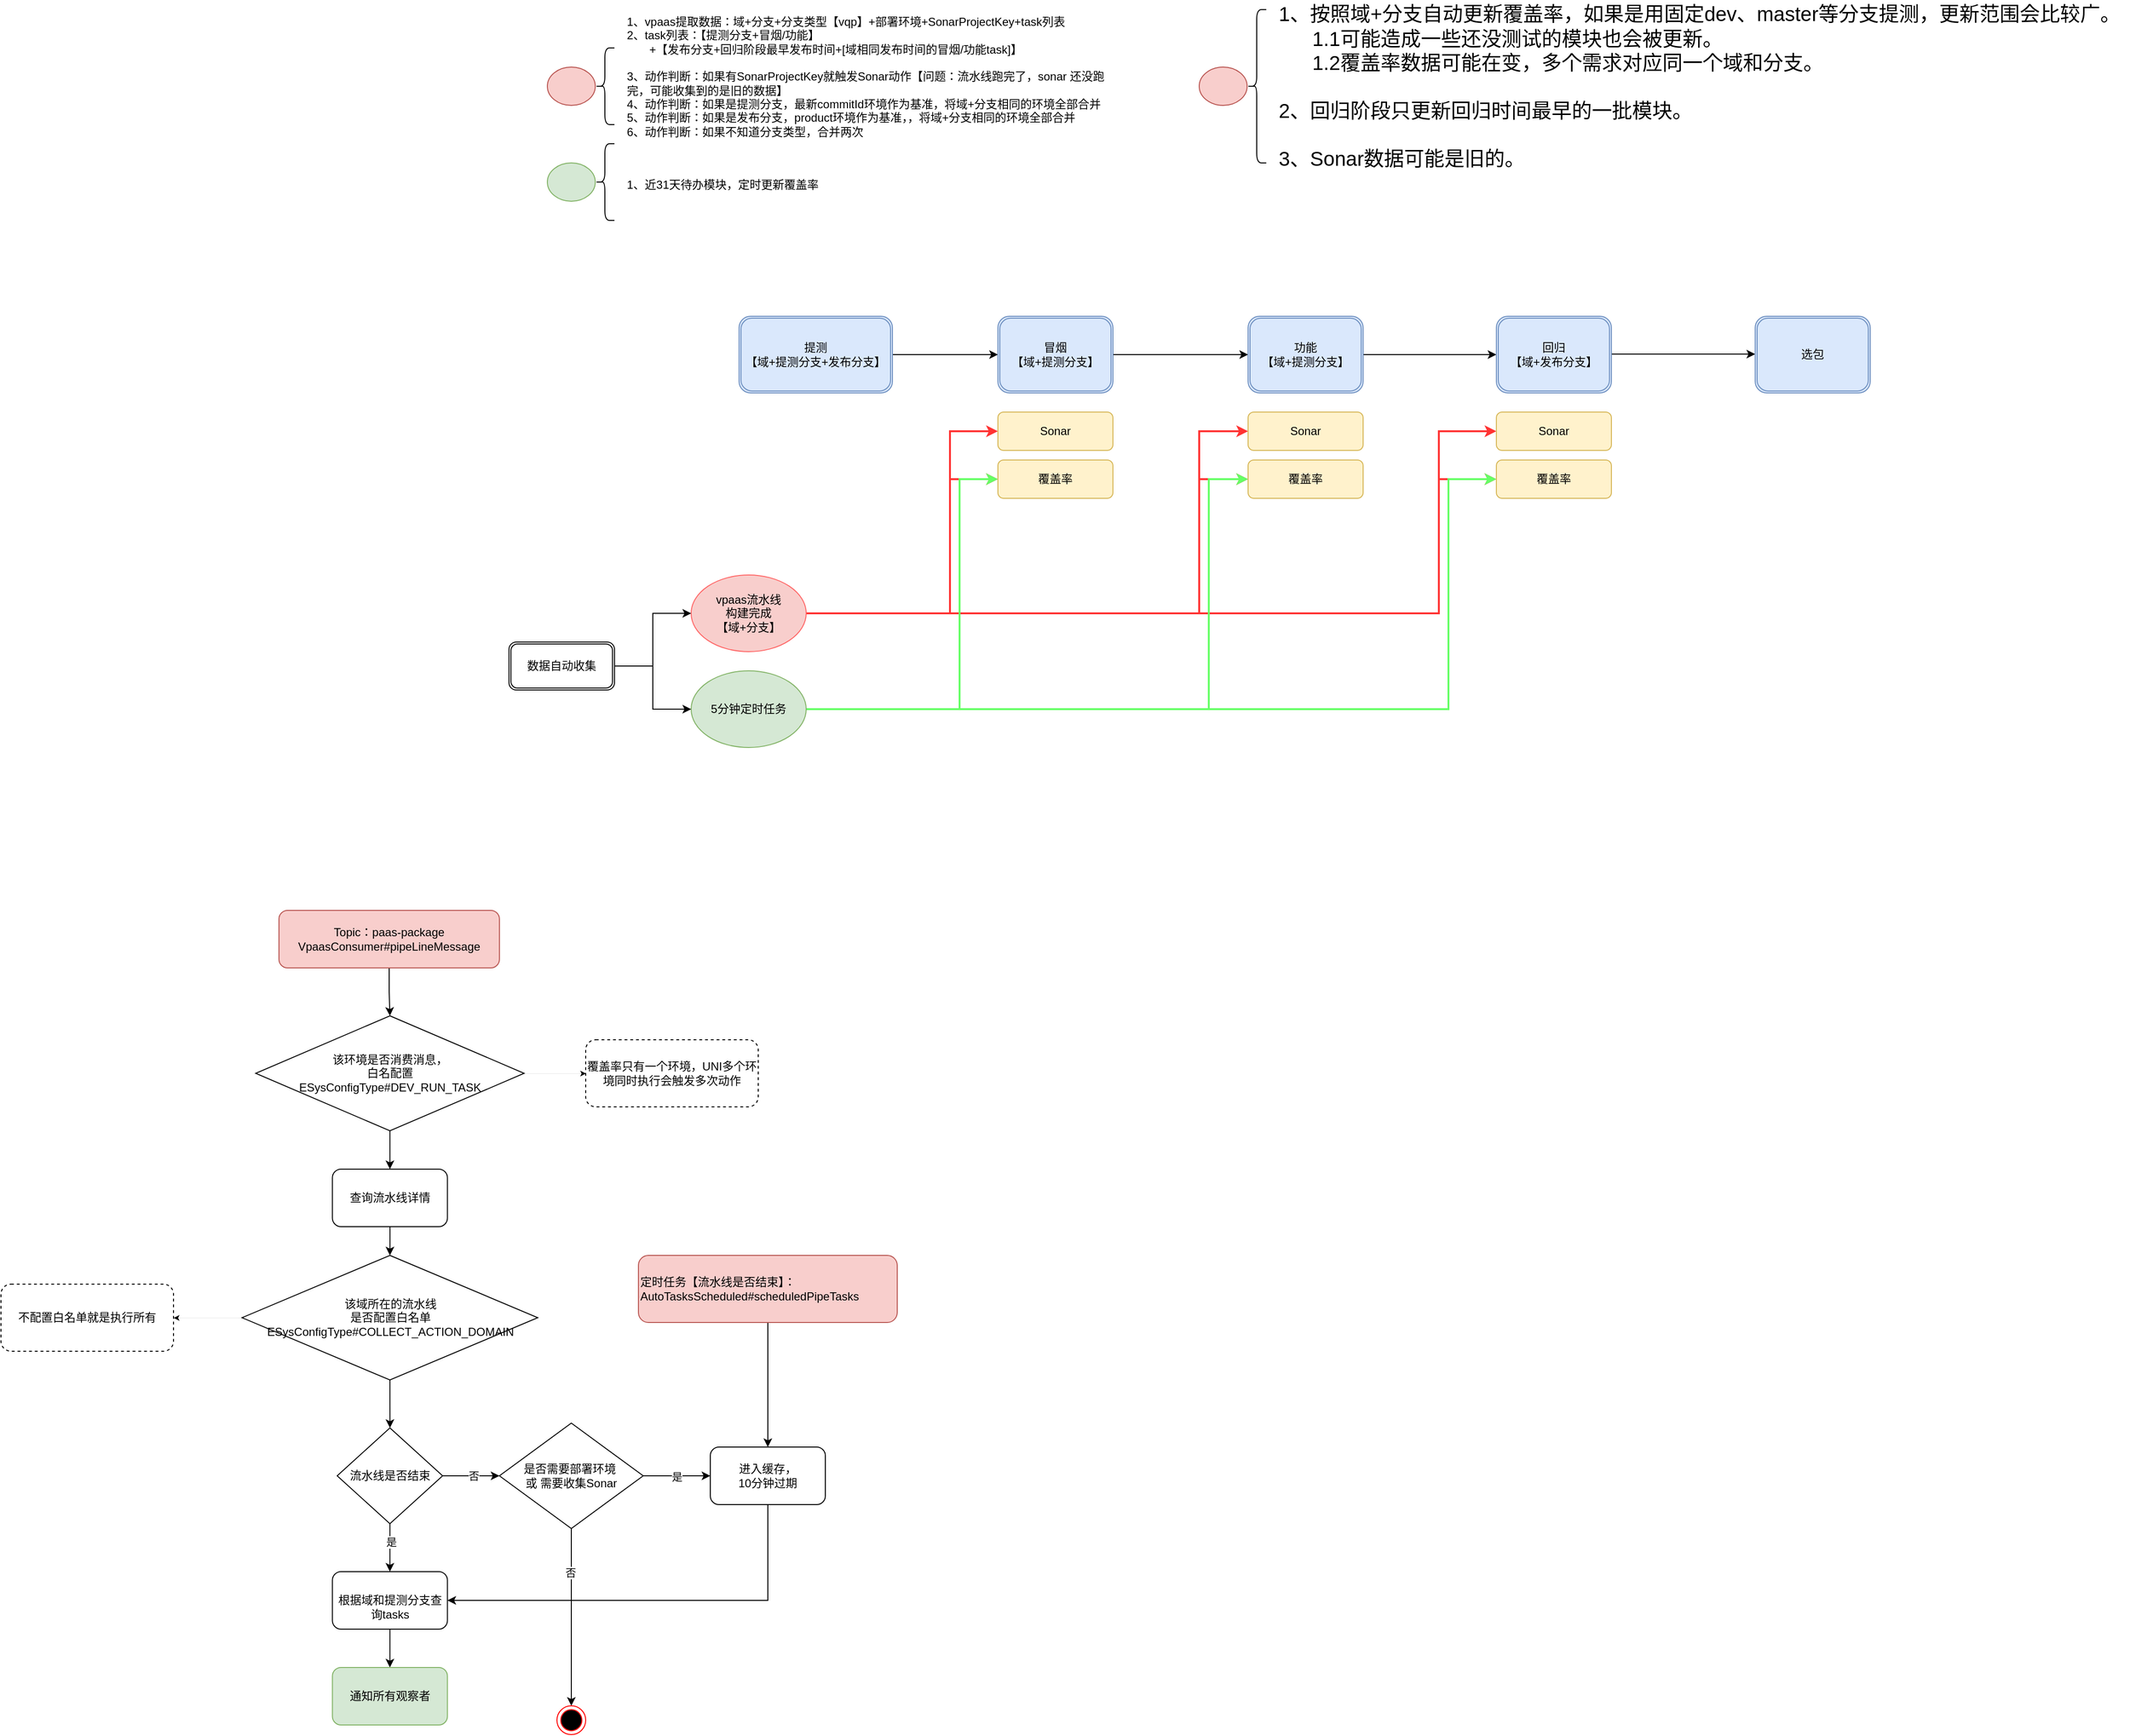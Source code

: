 <mxfile version="24.7.12">
  <diagram name="第 1 页" id="VxHALeBs2BCOJVHT1nt_">
    <mxGraphModel dx="3088" dy="746" grid="1" gridSize="10" guides="1" tooltips="1" connect="1" arrows="1" fold="1" page="1" pageScale="1" pageWidth="1654" pageHeight="1169" math="0" shadow="0">
      <root>
        <mxCell id="0" />
        <mxCell id="1" parent="0" />
        <mxCell id="tMMxIuNE6PGJ_qNbsWa4-6" style="edgeStyle=orthogonalEdgeStyle;rounded=0;orthogonalLoop=1;jettySize=auto;html=1;exitX=1;exitY=0.5;exitDx=0;exitDy=0;entryX=0;entryY=0.5;entryDx=0;entryDy=0;" parent="1" source="tMMxIuNE6PGJ_qNbsWa4-1" target="tMMxIuNE6PGJ_qNbsWa4-2" edge="1">
          <mxGeometry relative="1" as="geometry" />
        </mxCell>
        <mxCell id="tMMxIuNE6PGJ_qNbsWa4-1" value="提测&lt;div&gt;【域+提测分支+发布分支】&lt;/div&gt;" style="shape=ext;double=1;rounded=1;whiteSpace=wrap;html=1;fillColor=#dae8fc;strokeColor=#6c8ebf;" parent="1" vertex="1">
          <mxGeometry x="-440" y="420" width="160" height="80" as="geometry" />
        </mxCell>
        <mxCell id="tMMxIuNE6PGJ_qNbsWa4-7" style="edgeStyle=orthogonalEdgeStyle;rounded=0;orthogonalLoop=1;jettySize=auto;html=1;exitX=1;exitY=0.5;exitDx=0;exitDy=0;entryX=0;entryY=0.5;entryDx=0;entryDy=0;" parent="1" source="tMMxIuNE6PGJ_qNbsWa4-2" target="tMMxIuNE6PGJ_qNbsWa4-3" edge="1">
          <mxGeometry relative="1" as="geometry" />
        </mxCell>
        <mxCell id="tMMxIuNE6PGJ_qNbsWa4-2" value="冒烟&lt;div&gt;【域+提测分支】&lt;/div&gt;" style="shape=ext;double=1;rounded=1;whiteSpace=wrap;html=1;fillColor=#dae8fc;strokeColor=#6c8ebf;" parent="1" vertex="1">
          <mxGeometry x="-170" y="420" width="120" height="80" as="geometry" />
        </mxCell>
        <mxCell id="tMMxIuNE6PGJ_qNbsWa4-8" style="edgeStyle=orthogonalEdgeStyle;rounded=0;orthogonalLoop=1;jettySize=auto;html=1;exitX=1;exitY=0.5;exitDx=0;exitDy=0;entryX=0;entryY=0.5;entryDx=0;entryDy=0;" parent="1" source="tMMxIuNE6PGJ_qNbsWa4-3" target="tMMxIuNE6PGJ_qNbsWa4-4" edge="1">
          <mxGeometry relative="1" as="geometry" />
        </mxCell>
        <mxCell id="tMMxIuNE6PGJ_qNbsWa4-3" value="功能&lt;div&gt;【域+提测分支】&lt;/div&gt;" style="shape=ext;double=1;rounded=1;whiteSpace=wrap;html=1;fillColor=#dae8fc;strokeColor=#6c8ebf;" parent="1" vertex="1">
          <mxGeometry x="91" y="420" width="120" height="80" as="geometry" />
        </mxCell>
        <mxCell id="tMMxIuNE6PGJ_qNbsWa4-9" style="edgeStyle=orthogonalEdgeStyle;rounded=0;orthogonalLoop=1;jettySize=auto;html=1;exitX=1;exitY=0.5;exitDx=0;exitDy=0;entryX=0;entryY=0.5;entryDx=0;entryDy=0;" parent="1" edge="1">
          <mxGeometry relative="1" as="geometry">
            <mxPoint x="470" y="459.5" as="sourcePoint" />
            <mxPoint x="620" y="459.5" as="targetPoint" />
          </mxGeometry>
        </mxCell>
        <mxCell id="tMMxIuNE6PGJ_qNbsWa4-4" value="回归&lt;div&gt;【域+发布分支】&lt;/div&gt;" style="shape=ext;double=1;rounded=1;whiteSpace=wrap;html=1;fillColor=#dae8fc;strokeColor=#6c8ebf;" parent="1" vertex="1">
          <mxGeometry x="350" y="420" width="120" height="80" as="geometry" />
        </mxCell>
        <mxCell id="tMMxIuNE6PGJ_qNbsWa4-5" value="选包" style="shape=ext;double=1;rounded=1;whiteSpace=wrap;html=1;fillColor=#dae8fc;strokeColor=#6c8ebf;" parent="1" vertex="1">
          <mxGeometry x="620" y="420" width="120" height="80" as="geometry" />
        </mxCell>
        <mxCell id="cPDUq427SXMiCiDInlh4-6" style="edgeStyle=orthogonalEdgeStyle;rounded=0;orthogonalLoop=1;jettySize=auto;html=1;entryX=0;entryY=0.5;entryDx=0;entryDy=0;strokeColor=#FF3333;strokeWidth=2;" parent="1" source="tMMxIuNE6PGJ_qNbsWa4-11" target="tMMxIuNE6PGJ_qNbsWa4-25" edge="1">
          <mxGeometry relative="1" as="geometry">
            <Array as="points">
              <mxPoint x="-220" y="730" />
              <mxPoint x="-220" y="540" />
            </Array>
          </mxGeometry>
        </mxCell>
        <mxCell id="cPDUq427SXMiCiDInlh4-8" style="edgeStyle=orthogonalEdgeStyle;rounded=0;orthogonalLoop=1;jettySize=auto;html=1;entryX=0;entryY=0.5;entryDx=0;entryDy=0;strokeColor=#FF3333;strokeWidth=2;" parent="1" source="tMMxIuNE6PGJ_qNbsWa4-11" target="tMMxIuNE6PGJ_qNbsWa4-24" edge="1">
          <mxGeometry relative="1" as="geometry">
            <Array as="points">
              <mxPoint x="-220" y="730" />
              <mxPoint x="-220" y="590" />
            </Array>
          </mxGeometry>
        </mxCell>
        <mxCell id="cPDUq427SXMiCiDInlh4-9" style="edgeStyle=orthogonalEdgeStyle;rounded=0;orthogonalLoop=1;jettySize=auto;html=1;entryX=0;entryY=0.5;entryDx=0;entryDy=0;strokeWidth=2;strokeColor=#FF3333;" parent="1" source="tMMxIuNE6PGJ_qNbsWa4-11" target="cPDUq427SXMiCiDInlh4-2" edge="1">
          <mxGeometry relative="1" as="geometry">
            <mxPoint x="10" y="700" as="targetPoint" />
            <Array as="points">
              <mxPoint x="40" y="730" />
              <mxPoint x="40" y="540" />
            </Array>
          </mxGeometry>
        </mxCell>
        <mxCell id="cPDUq427SXMiCiDInlh4-10" style="edgeStyle=orthogonalEdgeStyle;rounded=0;orthogonalLoop=1;jettySize=auto;html=1;entryX=0;entryY=0.5;entryDx=0;entryDy=0;strokeWidth=2;strokeColor=#FF3333;" parent="1" source="tMMxIuNE6PGJ_qNbsWa4-11" target="cPDUq427SXMiCiDInlh4-1" edge="1">
          <mxGeometry relative="1" as="geometry">
            <Array as="points">
              <mxPoint x="40" y="730" />
              <mxPoint x="40" y="590" />
            </Array>
          </mxGeometry>
        </mxCell>
        <mxCell id="cPDUq427SXMiCiDInlh4-11" style="edgeStyle=orthogonalEdgeStyle;rounded=0;orthogonalLoop=1;jettySize=auto;html=1;entryX=0;entryY=0.5;entryDx=0;entryDy=0;strokeColor=#FF3333;strokeWidth=2;" parent="1" source="tMMxIuNE6PGJ_qNbsWa4-11" target="cPDUq427SXMiCiDInlh4-4" edge="1">
          <mxGeometry relative="1" as="geometry">
            <Array as="points">
              <mxPoint x="290" y="730" />
              <mxPoint x="290" y="540" />
            </Array>
          </mxGeometry>
        </mxCell>
        <mxCell id="cPDUq427SXMiCiDInlh4-12" style="edgeStyle=orthogonalEdgeStyle;rounded=0;orthogonalLoop=1;jettySize=auto;html=1;entryX=0;entryY=0.5;entryDx=0;entryDy=0;strokeColor=#FF3333;strokeWidth=2;" parent="1" source="tMMxIuNE6PGJ_qNbsWa4-11" target="cPDUq427SXMiCiDInlh4-3" edge="1">
          <mxGeometry relative="1" as="geometry">
            <Array as="points">
              <mxPoint x="290" y="730" />
              <mxPoint x="290" y="590" />
            </Array>
          </mxGeometry>
        </mxCell>
        <mxCell id="tMMxIuNE6PGJ_qNbsWa4-11" value="vpaas流水线&lt;div&gt;构建完成&lt;/div&gt;&lt;div&gt;【域+分支】&lt;/div&gt;" style="ellipse;whiteSpace=wrap;html=1;fillColor=#f8cecc;strokeColor=#FF6666;" parent="1" vertex="1">
          <mxGeometry x="-490" y="690" width="120" height="80" as="geometry" />
        </mxCell>
        <mxCell id="tMMxIuNE6PGJ_qNbsWa4-24" value="覆盖率" style="rounded=1;whiteSpace=wrap;html=1;fillColor=#fff2cc;strokeColor=#d6b656;" parent="1" vertex="1">
          <mxGeometry x="-170" y="570" width="120" height="40" as="geometry" />
        </mxCell>
        <mxCell id="tMMxIuNE6PGJ_qNbsWa4-25" value="Sonar" style="rounded=1;whiteSpace=wrap;html=1;fillColor=#fff2cc;strokeColor=#d6b656;" parent="1" vertex="1">
          <mxGeometry x="-170" y="520" width="120" height="40" as="geometry" />
        </mxCell>
        <mxCell id="cPDUq427SXMiCiDInlh4-1" value="覆盖率" style="rounded=1;whiteSpace=wrap;html=1;fillColor=#fff2cc;strokeColor=#d6b656;" parent="1" vertex="1">
          <mxGeometry x="91" y="570" width="120" height="40" as="geometry" />
        </mxCell>
        <mxCell id="cPDUq427SXMiCiDInlh4-2" value="Sonar" style="rounded=1;whiteSpace=wrap;html=1;fillColor=#fff2cc;strokeColor=#d6b656;" parent="1" vertex="1">
          <mxGeometry x="91" y="520" width="120" height="40" as="geometry" />
        </mxCell>
        <mxCell id="cPDUq427SXMiCiDInlh4-3" value="覆盖率" style="rounded=1;whiteSpace=wrap;html=1;fillColor=#fff2cc;strokeColor=#d6b656;" parent="1" vertex="1">
          <mxGeometry x="350" y="570" width="120" height="40" as="geometry" />
        </mxCell>
        <mxCell id="cPDUq427SXMiCiDInlh4-4" value="Sonar" style="rounded=1;whiteSpace=wrap;html=1;fillColor=#fff2cc;strokeColor=#d6b656;" parent="1" vertex="1">
          <mxGeometry x="350" y="520" width="120" height="40" as="geometry" />
        </mxCell>
        <mxCell id="cPDUq427SXMiCiDInlh4-14" style="edgeStyle=orthogonalEdgeStyle;rounded=0;orthogonalLoop=1;jettySize=auto;html=1;entryX=0;entryY=0.5;entryDx=0;entryDy=0;strokeWidth=2;strokeColor=#66FF66;" parent="1" source="cPDUq427SXMiCiDInlh4-13" target="tMMxIuNE6PGJ_qNbsWa4-24" edge="1">
          <mxGeometry relative="1" as="geometry">
            <Array as="points">
              <mxPoint x="-210" y="830" />
              <mxPoint x="-210" y="590" />
            </Array>
          </mxGeometry>
        </mxCell>
        <mxCell id="cPDUq427SXMiCiDInlh4-15" style="edgeStyle=orthogonalEdgeStyle;rounded=0;orthogonalLoop=1;jettySize=auto;html=1;entryX=0;entryY=0.5;entryDx=0;entryDy=0;strokeWidth=2;strokeColor=#66FF66;" parent="1" source="cPDUq427SXMiCiDInlh4-13" target="cPDUq427SXMiCiDInlh4-1" edge="1">
          <mxGeometry relative="1" as="geometry">
            <Array as="points">
              <mxPoint x="50" y="830" />
              <mxPoint x="50" y="590" />
            </Array>
          </mxGeometry>
        </mxCell>
        <mxCell id="cPDUq427SXMiCiDInlh4-16" style="edgeStyle=orthogonalEdgeStyle;rounded=0;orthogonalLoop=1;jettySize=auto;html=1;entryX=0;entryY=0.5;entryDx=0;entryDy=0;strokeColor=#66FF66;strokeWidth=2;" parent="1" source="cPDUq427SXMiCiDInlh4-13" target="cPDUq427SXMiCiDInlh4-3" edge="1">
          <mxGeometry relative="1" as="geometry">
            <Array as="points">
              <mxPoint x="300" y="830" />
              <mxPoint x="300" y="590" />
            </Array>
          </mxGeometry>
        </mxCell>
        <mxCell id="cPDUq427SXMiCiDInlh4-13" value="5分钟定时任务" style="ellipse;whiteSpace=wrap;html=1;fillColor=#d5e8d4;strokeColor=#82b366;" parent="1" vertex="1">
          <mxGeometry x="-490" y="790" width="120" height="80" as="geometry" />
        </mxCell>
        <mxCell id="cPDUq427SXMiCiDInlh4-18" style="edgeStyle=orthogonalEdgeStyle;rounded=0;orthogonalLoop=1;jettySize=auto;html=1;entryX=0;entryY=0.5;entryDx=0;entryDy=0;" parent="1" source="cPDUq427SXMiCiDInlh4-17" target="tMMxIuNE6PGJ_qNbsWa4-11" edge="1">
          <mxGeometry relative="1" as="geometry" />
        </mxCell>
        <mxCell id="cPDUq427SXMiCiDInlh4-19" style="edgeStyle=orthogonalEdgeStyle;rounded=0;orthogonalLoop=1;jettySize=auto;html=1;entryX=0;entryY=0.5;entryDx=0;entryDy=0;" parent="1" source="cPDUq427SXMiCiDInlh4-17" target="cPDUq427SXMiCiDInlh4-13" edge="1">
          <mxGeometry relative="1" as="geometry" />
        </mxCell>
        <mxCell id="cPDUq427SXMiCiDInlh4-17" value="数据自动收集" style="shape=ext;double=1;rounded=1;whiteSpace=wrap;html=1;" parent="1" vertex="1">
          <mxGeometry x="-680" y="760" width="110" height="50" as="geometry" />
        </mxCell>
        <mxCell id="cPDUq427SXMiCiDInlh4-20" value="" style="ellipse;whiteSpace=wrap;html=1;fillColor=#f8cecc;strokeColor=#b85450;" parent="1" vertex="1">
          <mxGeometry x="-640" y="160" width="50" height="40" as="geometry" />
        </mxCell>
        <mxCell id="cPDUq427SXMiCiDInlh4-21" value="" style="shape=curlyBracket;whiteSpace=wrap;html=1;rounded=1;labelPosition=left;verticalLabelPosition=middle;align=right;verticalAlign=middle;" parent="1" vertex="1">
          <mxGeometry x="-590" y="140" width="20" height="80" as="geometry" />
        </mxCell>
        <mxCell id="cPDUq427SXMiCiDInlh4-22" value="1、vpaas提取数据：域+分支+分支类型【vqp】+部署环境+SonarProjectKey+task列表&lt;div&gt;2、task列表：【提测分支+冒烟/功能】&lt;/div&gt;&lt;div&gt;&amp;nbsp; &amp;nbsp; &amp;nbsp; &amp;nbsp;+【发布分支+回归阶段最早发布时间+[域相同发布时间的冒烟/功能task]】&lt;/div&gt;&lt;div&gt;&lt;br&gt;&lt;/div&gt;&lt;div&gt;3、动作判断：如果有SonarProjectKey就触发Sonar动作【问题：流水线跑完了，sonar 还没跑完，可能收集到的是旧的数据】&lt;/div&gt;&lt;div&gt;4、动作判断：如果是提测分支，最新commitId环境作为基准，将域+分支相同的环境全部合并&lt;/div&gt;&lt;div&gt;5、动作判断：如果是发布分支，product环境作为基准，&lt;span style=&quot;background-color: initial;&quot;&gt;，将域+分支相同的环境全部合并&lt;/span&gt;&lt;/div&gt;&lt;div&gt;&lt;span style=&quot;background-color: initial;&quot;&gt;6、动作判断：如果不知道分支类型，合并两次&lt;/span&gt;&lt;/div&gt;" style="text;html=1;align=left;verticalAlign=middle;whiteSpace=wrap;rounded=0;" parent="1" vertex="1">
          <mxGeometry x="-559" y="110" width="519" height="120" as="geometry" />
        </mxCell>
        <mxCell id="cPDUq427SXMiCiDInlh4-23" value="" style="ellipse;whiteSpace=wrap;html=1;fillColor=#d5e8d4;strokeColor=#82b366;" parent="1" vertex="1">
          <mxGeometry x="-640" y="260" width="50" height="40" as="geometry" />
        </mxCell>
        <mxCell id="cPDUq427SXMiCiDInlh4-24" value="" style="shape=curlyBracket;whiteSpace=wrap;html=1;rounded=1;labelPosition=left;verticalLabelPosition=middle;align=right;verticalAlign=middle;" parent="1" vertex="1">
          <mxGeometry x="-590" y="240" width="20" height="80" as="geometry" />
        </mxCell>
        <mxCell id="cPDUq427SXMiCiDInlh4-25" value="&lt;br&gt;&lt;div&gt;1、近31天待办模块，定时更新覆盖率&lt;/div&gt;" style="text;html=1;align=left;verticalAlign=middle;whiteSpace=wrap;rounded=0;" parent="1" vertex="1">
          <mxGeometry x="-559" y="240" width="479" height="70" as="geometry" />
        </mxCell>
        <mxCell id="cPDUq427SXMiCiDInlh4-26" value="" style="ellipse;whiteSpace=wrap;html=1;fillColor=#f8cecc;strokeColor=#b85450;" parent="1" vertex="1">
          <mxGeometry x="40" y="160" width="50" height="40" as="geometry" />
        </mxCell>
        <mxCell id="cPDUq427SXMiCiDInlh4-27" value="" style="shape=curlyBracket;whiteSpace=wrap;html=1;rounded=1;labelPosition=left;verticalLabelPosition=middle;align=right;verticalAlign=middle;" parent="1" vertex="1">
          <mxGeometry x="90" y="100" width="20" height="160" as="geometry" />
        </mxCell>
        <mxCell id="cPDUq427SXMiCiDInlh4-28" value="&lt;font style=&quot;font-size: 21px;&quot;&gt;1、按照域+分支自动更新覆盖率，如果是用固定dev、master等分支提测，更新范围会比较广。&lt;/font&gt;&lt;div style=&quot;font-size: 21px;&quot;&gt;&lt;font style=&quot;font-size: 21px;&quot;&gt;&amp;nbsp; &amp;nbsp; &amp;nbsp; 1.1可能造成一些还没测试的模块也会被更新。&lt;/font&gt;&lt;/div&gt;&lt;div style=&quot;font-size: 21px;&quot;&gt;&lt;font style=&quot;font-size: 21px;&quot;&gt;&amp;nbsp; &amp;nbsp; &amp;nbsp; 1.2覆盖率数据可能在变，多个需求对应同一个域和分支。&lt;br&gt;&lt;/font&gt;&lt;div&gt;&lt;font style=&quot;font-size: 21px;&quot;&gt;&lt;br&gt;&lt;/font&gt;&lt;/div&gt;&lt;div&gt;&lt;font style=&quot;font-size: 21px;&quot;&gt;2、回归阶段只更新回归时间最早的一批模块。&lt;/font&gt;&lt;/div&gt;&lt;div&gt;&lt;font style=&quot;font-size: 21px;&quot;&gt;&lt;br&gt;&lt;/font&gt;&lt;/div&gt;&lt;/div&gt;&lt;div style=&quot;font-size: 21px;&quot;&gt;&lt;font style=&quot;font-size: 21px;&quot;&gt;3、Sonar数据可能是旧的。&lt;/font&gt;&lt;/div&gt;" style="text;html=1;align=left;verticalAlign=middle;whiteSpace=wrap;rounded=0;" parent="1" vertex="1">
          <mxGeometry x="121" y="90" width="889" height="180" as="geometry" />
        </mxCell>
        <mxCell id="-n-mYaJxRUFdaAe6cYOS-5" style="edgeStyle=orthogonalEdgeStyle;rounded=0;orthogonalLoop=1;jettySize=auto;html=1;entryX=0.5;entryY=0;entryDx=0;entryDy=0;" edge="1" parent="1" source="-n-mYaJxRUFdaAe6cYOS-1" target="-n-mYaJxRUFdaAe6cYOS-2">
          <mxGeometry relative="1" as="geometry" />
        </mxCell>
        <mxCell id="-n-mYaJxRUFdaAe6cYOS-1" value="&lt;div&gt;Topic：paas-package&lt;/div&gt;VpaasConsumer#pipeLineMessage" style="rounded=1;whiteSpace=wrap;html=1;fillColor=#f8cecc;strokeColor=#b85450;" vertex="1" parent="1">
          <mxGeometry x="-920" y="1040" width="230" height="60" as="geometry" />
        </mxCell>
        <mxCell id="-n-mYaJxRUFdaAe6cYOS-6" style="edgeStyle=orthogonalEdgeStyle;rounded=0;orthogonalLoop=1;jettySize=auto;html=1;" edge="1" parent="1" source="-n-mYaJxRUFdaAe6cYOS-2" target="-n-mYaJxRUFdaAe6cYOS-4">
          <mxGeometry relative="1" as="geometry" />
        </mxCell>
        <mxCell id="-n-mYaJxRUFdaAe6cYOS-35" style="edgeStyle=orthogonalEdgeStyle;rounded=0;orthogonalLoop=1;jettySize=auto;html=1;entryX=0;entryY=0.5;entryDx=0;entryDy=0;strokeWidth=0;" edge="1" parent="1" source="-n-mYaJxRUFdaAe6cYOS-2" target="-n-mYaJxRUFdaAe6cYOS-34">
          <mxGeometry relative="1" as="geometry" />
        </mxCell>
        <mxCell id="-n-mYaJxRUFdaAe6cYOS-2" value="该环境是否消费消息，&lt;div&gt;白名配置&lt;/div&gt;&lt;div&gt;&lt;span style=&quot;background-color: initial;&quot;&gt;ESysConfigType#DEV_RUN_TASK&lt;/span&gt;&lt;/div&gt;" style="rhombus;whiteSpace=wrap;html=1;" vertex="1" parent="1">
          <mxGeometry x="-944.25" y="1150" width="280" height="120" as="geometry" />
        </mxCell>
        <mxCell id="-n-mYaJxRUFdaAe6cYOS-12" style="edgeStyle=orthogonalEdgeStyle;rounded=0;orthogonalLoop=1;jettySize=auto;html=1;" edge="1" parent="1" source="-n-mYaJxRUFdaAe6cYOS-3" target="-n-mYaJxRUFdaAe6cYOS-8">
          <mxGeometry relative="1" as="geometry" />
        </mxCell>
        <mxCell id="-n-mYaJxRUFdaAe6cYOS-37" style="edgeStyle=orthogonalEdgeStyle;rounded=0;orthogonalLoop=1;jettySize=auto;html=1;entryX=1;entryY=0.5;entryDx=0;entryDy=0;strokeWidth=0;" edge="1" parent="1" source="-n-mYaJxRUFdaAe6cYOS-3" target="-n-mYaJxRUFdaAe6cYOS-36">
          <mxGeometry relative="1" as="geometry" />
        </mxCell>
        <mxCell id="-n-mYaJxRUFdaAe6cYOS-3" value="该域所在的流水线&lt;div&gt;是否配置白名单&lt;/div&gt;&lt;div&gt;&lt;span style=&quot;background-color: initial;&quot;&gt;ESysConfigType#COLLECT_ACTION_DOMAIN&lt;/span&gt;&lt;br&gt;&lt;/div&gt;" style="rhombus;whiteSpace=wrap;html=1;" vertex="1" parent="1">
          <mxGeometry x="-958.5" y="1400" width="308.5" height="130" as="geometry" />
        </mxCell>
        <mxCell id="-n-mYaJxRUFdaAe6cYOS-7" style="edgeStyle=orthogonalEdgeStyle;rounded=0;orthogonalLoop=1;jettySize=auto;html=1;entryX=0.5;entryY=0;entryDx=0;entryDy=0;" edge="1" parent="1" source="-n-mYaJxRUFdaAe6cYOS-4" target="-n-mYaJxRUFdaAe6cYOS-3">
          <mxGeometry relative="1" as="geometry" />
        </mxCell>
        <mxCell id="-n-mYaJxRUFdaAe6cYOS-4" value="&lt;div&gt;查询流水线详情&lt;/div&gt;" style="rounded=1;whiteSpace=wrap;html=1;" vertex="1" parent="1">
          <mxGeometry x="-864.25" y="1310" width="120" height="60" as="geometry" />
        </mxCell>
        <mxCell id="-n-mYaJxRUFdaAe6cYOS-21" style="edgeStyle=orthogonalEdgeStyle;rounded=0;orthogonalLoop=1;jettySize=auto;html=1;entryX=0;entryY=0.5;entryDx=0;entryDy=0;" edge="1" parent="1" source="-n-mYaJxRUFdaAe6cYOS-8" target="-n-mYaJxRUFdaAe6cYOS-9">
          <mxGeometry relative="1" as="geometry" />
        </mxCell>
        <mxCell id="-n-mYaJxRUFdaAe6cYOS-22" value="否" style="edgeLabel;html=1;align=center;verticalAlign=middle;resizable=0;points=[];" vertex="1" connectable="0" parent="-n-mYaJxRUFdaAe6cYOS-21">
          <mxGeometry x="0.055" relative="1" as="geometry">
            <mxPoint as="offset" />
          </mxGeometry>
        </mxCell>
        <mxCell id="-n-mYaJxRUFdaAe6cYOS-23" style="edgeStyle=orthogonalEdgeStyle;rounded=0;orthogonalLoop=1;jettySize=auto;html=1;entryX=0.5;entryY=0;entryDx=0;entryDy=0;" edge="1" parent="1" source="-n-mYaJxRUFdaAe6cYOS-8" target="-n-mYaJxRUFdaAe6cYOS-10">
          <mxGeometry relative="1" as="geometry" />
        </mxCell>
        <mxCell id="-n-mYaJxRUFdaAe6cYOS-24" value="是" style="edgeLabel;html=1;align=center;verticalAlign=middle;resizable=0;points=[];" vertex="1" connectable="0" parent="-n-mYaJxRUFdaAe6cYOS-23">
          <mxGeometry x="-0.261" y="1" relative="1" as="geometry">
            <mxPoint as="offset" />
          </mxGeometry>
        </mxCell>
        <mxCell id="-n-mYaJxRUFdaAe6cYOS-8" value="流水线是否结束" style="rhombus;whiteSpace=wrap;html=1;" vertex="1" parent="1">
          <mxGeometry x="-859.25" y="1580" width="110" height="100" as="geometry" />
        </mxCell>
        <mxCell id="-n-mYaJxRUFdaAe6cYOS-25" style="edgeStyle=orthogonalEdgeStyle;rounded=0;orthogonalLoop=1;jettySize=auto;html=1;" edge="1" parent="1" source="-n-mYaJxRUFdaAe6cYOS-9" target="-n-mYaJxRUFdaAe6cYOS-17">
          <mxGeometry relative="1" as="geometry" />
        </mxCell>
        <mxCell id="-n-mYaJxRUFdaAe6cYOS-26" value="否" style="edgeLabel;html=1;align=center;verticalAlign=middle;resizable=0;points=[];" vertex="1" connectable="0" parent="-n-mYaJxRUFdaAe6cYOS-25">
          <mxGeometry x="-0.507" y="-1" relative="1" as="geometry">
            <mxPoint as="offset" />
          </mxGeometry>
        </mxCell>
        <mxCell id="-n-mYaJxRUFdaAe6cYOS-28" style="edgeStyle=orthogonalEdgeStyle;rounded=0;orthogonalLoop=1;jettySize=auto;html=1;entryX=0;entryY=0.5;entryDx=0;entryDy=0;" edge="1" parent="1" source="-n-mYaJxRUFdaAe6cYOS-9" target="-n-mYaJxRUFdaAe6cYOS-27">
          <mxGeometry relative="1" as="geometry" />
        </mxCell>
        <mxCell id="-n-mYaJxRUFdaAe6cYOS-29" value="是" style="edgeLabel;html=1;align=center;verticalAlign=middle;resizable=0;points=[];" vertex="1" connectable="0" parent="-n-mYaJxRUFdaAe6cYOS-28">
          <mxGeometry y="-1" relative="1" as="geometry">
            <mxPoint as="offset" />
          </mxGeometry>
        </mxCell>
        <mxCell id="-n-mYaJxRUFdaAe6cYOS-9" value="是否需要部署环境&amp;nbsp;&lt;div&gt;或 需要收集Sonar&lt;/div&gt;" style="rhombus;whiteSpace=wrap;html=1;" vertex="1" parent="1">
          <mxGeometry x="-690" y="1575" width="150" height="110" as="geometry" />
        </mxCell>
        <mxCell id="-n-mYaJxRUFdaAe6cYOS-15" style="edgeStyle=orthogonalEdgeStyle;rounded=0;orthogonalLoop=1;jettySize=auto;html=1;entryX=0.5;entryY=0;entryDx=0;entryDy=0;" edge="1" parent="1" source="-n-mYaJxRUFdaAe6cYOS-10" target="-n-mYaJxRUFdaAe6cYOS-11">
          <mxGeometry relative="1" as="geometry" />
        </mxCell>
        <mxCell id="-n-mYaJxRUFdaAe6cYOS-10" value="&lt;br&gt;&lt;div&gt;根据域和提测分支查询tasks&lt;/div&gt;" style="rounded=1;whiteSpace=wrap;html=1;" vertex="1" parent="1">
          <mxGeometry x="-864.25" y="1730" width="120" height="60" as="geometry" />
        </mxCell>
        <mxCell id="-n-mYaJxRUFdaAe6cYOS-11" value="通知所有观察者" style="rounded=1;whiteSpace=wrap;html=1;fillColor=#d5e8d4;strokeColor=#82b366;" vertex="1" parent="1">
          <mxGeometry x="-864.25" y="1830" width="120" height="60" as="geometry" />
        </mxCell>
        <mxCell id="-n-mYaJxRUFdaAe6cYOS-17" value="" style="ellipse;html=1;shape=endState;fillColor=#000000;strokeColor=#ff0000;" vertex="1" parent="1">
          <mxGeometry x="-630" y="1870" width="30" height="30" as="geometry" />
        </mxCell>
        <mxCell id="-n-mYaJxRUFdaAe6cYOS-33" style="edgeStyle=orthogonalEdgeStyle;rounded=0;orthogonalLoop=1;jettySize=auto;html=1;entryX=1;entryY=0.5;entryDx=0;entryDy=0;" edge="1" parent="1" source="-n-mYaJxRUFdaAe6cYOS-27" target="-n-mYaJxRUFdaAe6cYOS-10">
          <mxGeometry relative="1" as="geometry">
            <Array as="points">
              <mxPoint x="-410" y="1760" />
            </Array>
          </mxGeometry>
        </mxCell>
        <mxCell id="-n-mYaJxRUFdaAe6cYOS-27" value="进入缓存，&lt;div&gt;10分钟过期&lt;/div&gt;" style="rounded=1;whiteSpace=wrap;html=1;" vertex="1" parent="1">
          <mxGeometry x="-470" y="1600" width="120" height="60" as="geometry" />
        </mxCell>
        <mxCell id="-n-mYaJxRUFdaAe6cYOS-32" style="edgeStyle=orthogonalEdgeStyle;rounded=0;orthogonalLoop=1;jettySize=auto;html=1;entryX=0.5;entryY=0;entryDx=0;entryDy=0;" edge="1" parent="1" source="-n-mYaJxRUFdaAe6cYOS-31" target="-n-mYaJxRUFdaAe6cYOS-27">
          <mxGeometry relative="1" as="geometry" />
        </mxCell>
        <mxCell id="-n-mYaJxRUFdaAe6cYOS-31" value="定时任务【流水线是否结束】：&lt;div&gt;AutoTasksScheduled#scheduledPipeTasks&lt;/div&gt;" style="rounded=1;whiteSpace=wrap;html=1;align=left;fillColor=#f8cecc;strokeColor=#b85450;" vertex="1" parent="1">
          <mxGeometry x="-545" y="1400" width="270" height="70" as="geometry" />
        </mxCell>
        <mxCell id="-n-mYaJxRUFdaAe6cYOS-34" value="覆盖率只有一个环境，UNI多个环境同时执行会触发多次动作" style="rounded=1;whiteSpace=wrap;html=1;dashed=1;" vertex="1" parent="1">
          <mxGeometry x="-600" y="1175" width="180" height="70" as="geometry" />
        </mxCell>
        <mxCell id="-n-mYaJxRUFdaAe6cYOS-36" value="不配置白名单就是执行所有" style="rounded=1;whiteSpace=wrap;html=1;dashed=1;" vertex="1" parent="1">
          <mxGeometry x="-1210" y="1430" width="180" height="70" as="geometry" />
        </mxCell>
      </root>
    </mxGraphModel>
  </diagram>
</mxfile>
